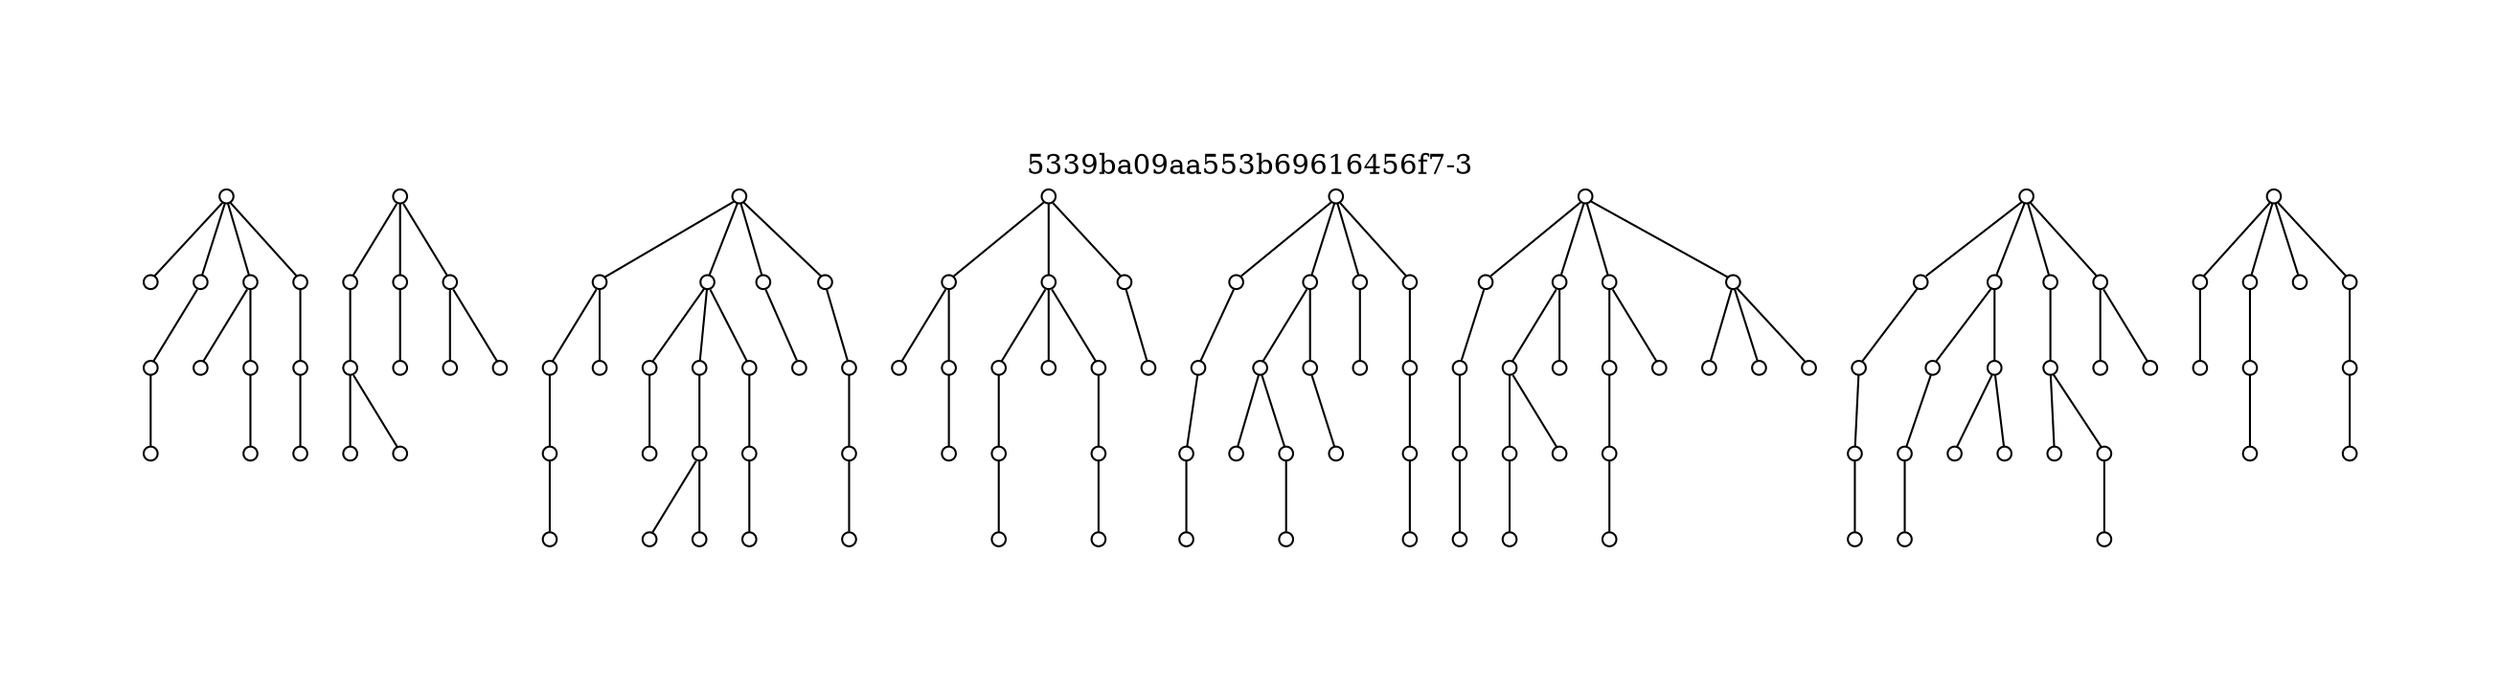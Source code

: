 strict graph "5339ba09aa553b69616456f7-3" {
labelloc=t;
ratio=auto;
pad="1.0";
label="5339ba09aa553b69616456f7-3";
node [fixedsize=true, width="0.1", shape=circle, height="0.1", label=""];
0;
1;
2;
3;
4;
12;
15;
16;
20;
52;
68;
83;
341;
343;
344;
345;
353;
354;
359;
361;
391;
393;
682;
683;
684;
685;
686;
687;
688;
692;
693;
694;
695;
699;
703;
724;
728;
732;
753;
768;
869;
870;
884;
968;
1023;
1024;
1026;
1027;
1030;
1031;
1037;
1038;
1039;
1041;
1057;
1080;
1089;
1252;
1289;
1364;
1365;
1366;
1367;
1368;
1369;
1373;
1376;
1379;
1382;
1386;
1402;
1404;
1416;
1437;
1453;
1526;
1659;
1705;
1706;
1707;
1708;
1709;
1710;
1716;
1717;
1718;
1721;
1722;
1723;
1725;
1728;
1750;
1752;
1759;
1801;
1888;
1925;
2046;
2047;
2048;
2049;
2050;
2052;
2055;
2057;
2060;
2064;
2065;
2072;
2083;
2093;
2094;
2103;
2105;
2152;
2196;
2285;
2387;
2388;
2389;
2390;
2391;
2394;
2399;
2407;
2439;
2471;
0 -- 1;
0 -- 2;
0 -- 4;
2 -- 12;
0 -- 3;
3 -- 15;
3 -- 16;
20 -- 83;
4 -- 20;
12 -- 52;
16 -- 68;
341 -- 343;
343 -- 353;
344 -- 354;
341 -- 344;
341 -- 345;
345 -- 359;
345 -- 361;
353 -- 391;
353 -- 393;
682 -- 683;
682 -- 684;
682 -- 685;
682 -- 686;
683 -- 687;
683 -- 688;
684 -- 692;
692 -- 724;
684 -- 693;
693 -- 728;
684 -- 694;
694 -- 732;
685 -- 695;
699 -- 753;
686 -- 699;
687 -- 703;
728 -- 869;
728 -- 870;
732 -- 884;
753 -- 968;
703 -- 768;
1023 -- 1024;
1026 -- 1038;
1026 -- 1039;
1026 -- 1037;
1023 -- 1026;
1027 -- 1041;
1023 -- 1027;
1024 -- 1030;
1024 -- 1031;
1031 -- 1057;
1080 -- 1252;
1037 -- 1080;
1039 -- 1089;
1089 -- 1289;
1364 -- 1365;
1364 -- 1366;
1364 -- 1367;
1364 -- 1368;
1365 -- 1369;
1366 -- 1373;
1373 -- 1402;
1373 -- 1404;
1366 -- 1376;
1376 -- 1416;
1367 -- 1379;
1382 -- 1437;
1368 -- 1382;
1369 -- 1386;
1386 -- 1453;
1404 -- 1526;
1437 -- 1659;
1705 -- 1708;
1705 -- 1709;
1705 -- 1706;
1705 -- 1707;
1706 -- 1710;
1707 -- 1717;
1707 -- 1716;
1708 -- 1718;
1708 -- 1721;
1709 -- 1725;
1709 -- 1722;
1709 -- 1723;
1710 -- 1728;
1716 -- 1750;
1716 -- 1752;
1718 -- 1759;
1728 -- 1801;
1750 -- 1888;
1759 -- 1925;
2046 -- 2050;
2046 -- 2049;
2046 -- 2048;
2046 -- 2047;
2047 -- 2052;
2048 -- 2055;
2048 -- 2057;
2055 -- 2083;
2060 -- 2103;
2060 -- 2105;
2049 -- 2060;
2050 -- 2064;
2050 -- 2065;
2052 -- 2072;
2057 -- 2093;
2057 -- 2094;
2072 -- 2152;
2083 -- 2196;
2105 -- 2285;
2387 -- 2389;
2388 -- 2394;
2387 -- 2388;
2387 -- 2390;
2391 -- 2407;
2387 -- 2391;
2389 -- 2399;
2399 -- 2439;
2407 -- 2471;
}
